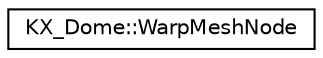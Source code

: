 digraph G
{
  edge [fontname="Helvetica",fontsize="10",labelfontname="Helvetica",labelfontsize="10"];
  node [fontname="Helvetica",fontsize="10",shape=record];
  rankdir=LR;
  Node1 [label="KX_Dome::WarpMeshNode",height=0.2,width=0.4,color="black", fillcolor="white", style="filled",URL="$d1/dfa/structKX__Dome_1_1WarpMeshNode.html"];
}
